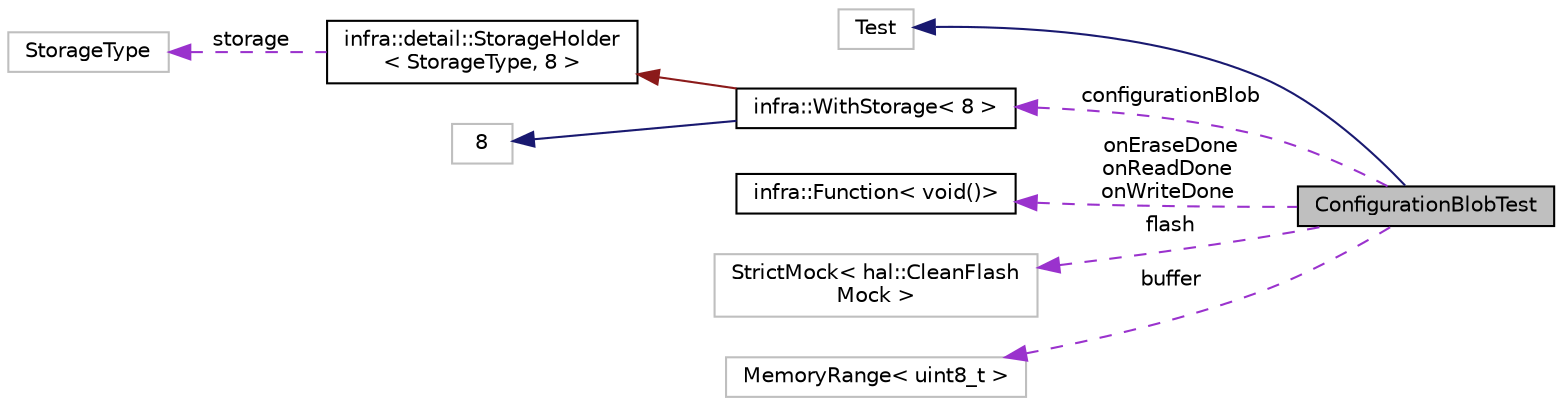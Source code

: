 digraph "ConfigurationBlobTest"
{
 // INTERACTIVE_SVG=YES
  edge [fontname="Helvetica",fontsize="10",labelfontname="Helvetica",labelfontsize="10"];
  node [fontname="Helvetica",fontsize="10",shape=record];
  rankdir="LR";
  Node2 [label="ConfigurationBlobTest",height=0.2,width=0.4,color="black", fillcolor="grey75", style="filled", fontcolor="black"];
  Node3 -> Node2 [dir="back",color="midnightblue",fontsize="10",style="solid",fontname="Helvetica"];
  Node3 [label="Test",height=0.2,width=0.4,color="grey75", fillcolor="white", style="filled"];
  Node4 -> Node2 [dir="back",color="darkorchid3",fontsize="10",style="dashed",label=" configurationBlob" ,fontname="Helvetica"];
  Node4 [label="infra::WithStorage\< 8 \>",height=0.2,width=0.4,color="black", fillcolor="white", style="filled",URL="$d2/d40/classinfra_1_1_with_storage.html"];
  Node5 -> Node4 [dir="back",color="firebrick4",fontsize="10",style="solid",fontname="Helvetica"];
  Node5 [label="infra::detail::StorageHolder\l\< StorageType, 8 \>",height=0.2,width=0.4,color="black", fillcolor="white", style="filled",URL="$d9/d00/classinfra_1_1detail_1_1_storage_holder.html"];
  Node6 -> Node5 [dir="back",color="darkorchid3",fontsize="10",style="dashed",label=" storage" ,fontname="Helvetica"];
  Node6 [label="StorageType",height=0.2,width=0.4,color="grey75", fillcolor="white", style="filled"];
  Node7 -> Node4 [dir="back",color="midnightblue",fontsize="10",style="solid",fontname="Helvetica"];
  Node7 [label="8",height=0.2,width=0.4,color="grey75", fillcolor="white", style="filled"];
  Node8 -> Node2 [dir="back",color="darkorchid3",fontsize="10",style="dashed",label=" onEraseDone\nonReadDone\nonWriteDone" ,fontname="Helvetica"];
  Node8 [label="infra::Function\< void()\>",height=0.2,width=0.4,color="black", fillcolor="white", style="filled",URL="$da/d07/classinfra_1_1_function.html"];
  Node9 -> Node2 [dir="back",color="darkorchid3",fontsize="10",style="dashed",label=" flash" ,fontname="Helvetica"];
  Node9 [label="StrictMock\< hal::CleanFlash\lMock \>",height=0.2,width=0.4,color="grey75", fillcolor="white", style="filled"];
  Node10 -> Node2 [dir="back",color="darkorchid3",fontsize="10",style="dashed",label=" buffer" ,fontname="Helvetica"];
  Node10 [label="MemoryRange\< uint8_t \>",height=0.2,width=0.4,color="grey75", fillcolor="white", style="filled"];
}
